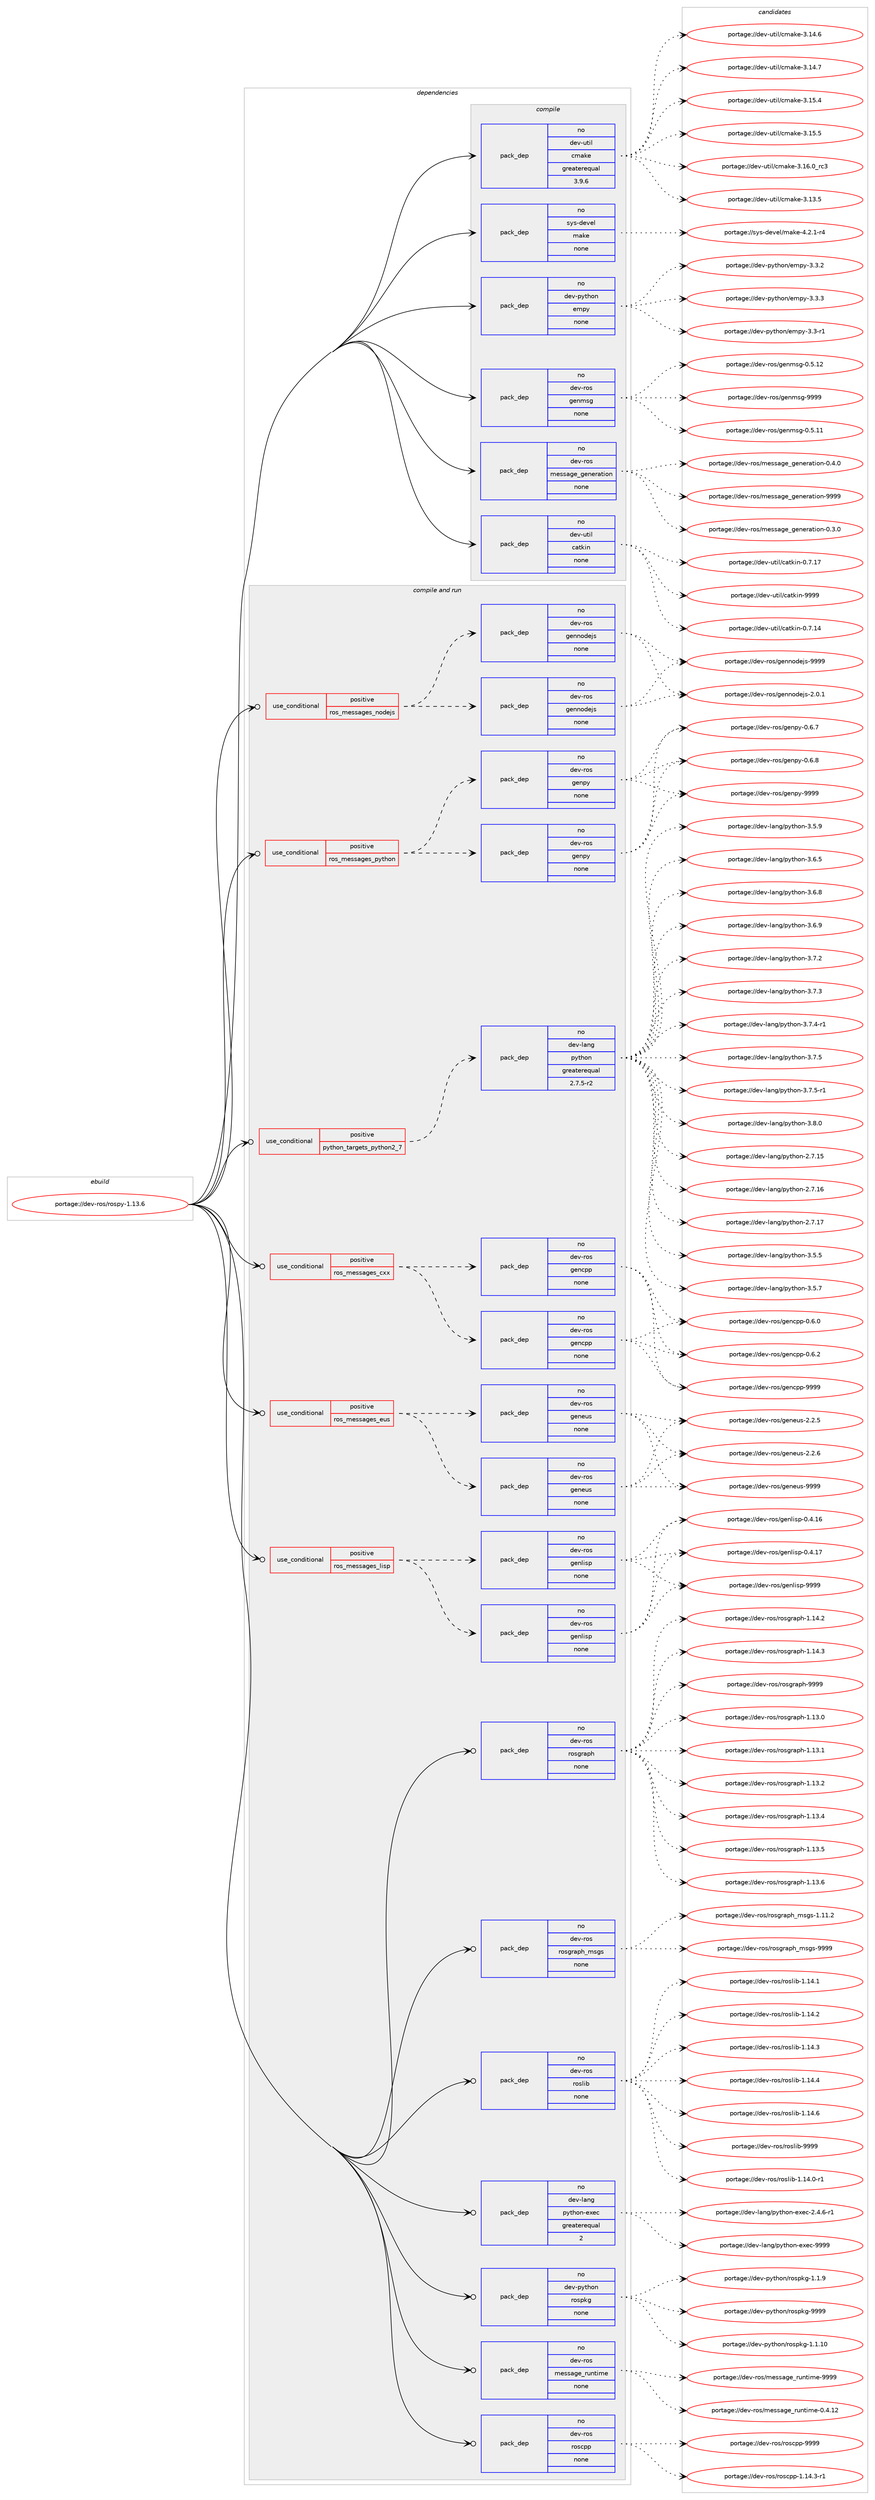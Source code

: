 digraph prolog {

# *************
# Graph options
# *************

newrank=true;
concentrate=true;
compound=true;
graph [rankdir=LR,fontname=Helvetica,fontsize=10,ranksep=1.5];#, ranksep=2.5, nodesep=0.2];
edge  [arrowhead=vee];
node  [fontname=Helvetica,fontsize=10];

# **********
# The ebuild
# **********

subgraph cluster_leftcol {
color=gray;
rank=same;
label=<<i>ebuild</i>>;
id [label="portage://dev-ros/rospy-1.13.6", color=red, width=4, href="../dev-ros/rospy-1.13.6.svg"];
}

# ****************
# The dependencies
# ****************

subgraph cluster_midcol {
color=gray;
label=<<i>dependencies</i>>;
subgraph cluster_compile {
fillcolor="#eeeeee";
style=filled;
label=<<i>compile</i>>;
subgraph pack150231 {
dependency197842 [label=<<TABLE BORDER="0" CELLBORDER="1" CELLSPACING="0" CELLPADDING="4" WIDTH="220"><TR><TD ROWSPAN="6" CELLPADDING="30">pack_dep</TD></TR><TR><TD WIDTH="110">no</TD></TR><TR><TD>dev-python</TD></TR><TR><TD>empy</TD></TR><TR><TD>none</TD></TR><TR><TD></TD></TR></TABLE>>, shape=none, color=blue];
}
id:e -> dependency197842:w [weight=20,style="solid",arrowhead="vee"];
subgraph pack150232 {
dependency197843 [label=<<TABLE BORDER="0" CELLBORDER="1" CELLSPACING="0" CELLPADDING="4" WIDTH="220"><TR><TD ROWSPAN="6" CELLPADDING="30">pack_dep</TD></TR><TR><TD WIDTH="110">no</TD></TR><TR><TD>dev-ros</TD></TR><TR><TD>genmsg</TD></TR><TR><TD>none</TD></TR><TR><TD></TD></TR></TABLE>>, shape=none, color=blue];
}
id:e -> dependency197843:w [weight=20,style="solid",arrowhead="vee"];
subgraph pack150233 {
dependency197844 [label=<<TABLE BORDER="0" CELLBORDER="1" CELLSPACING="0" CELLPADDING="4" WIDTH="220"><TR><TD ROWSPAN="6" CELLPADDING="30">pack_dep</TD></TR><TR><TD WIDTH="110">no</TD></TR><TR><TD>dev-ros</TD></TR><TR><TD>message_generation</TD></TR><TR><TD>none</TD></TR><TR><TD></TD></TR></TABLE>>, shape=none, color=blue];
}
id:e -> dependency197844:w [weight=20,style="solid",arrowhead="vee"];
subgraph pack150234 {
dependency197845 [label=<<TABLE BORDER="0" CELLBORDER="1" CELLSPACING="0" CELLPADDING="4" WIDTH="220"><TR><TD ROWSPAN="6" CELLPADDING="30">pack_dep</TD></TR><TR><TD WIDTH="110">no</TD></TR><TR><TD>dev-util</TD></TR><TR><TD>catkin</TD></TR><TR><TD>none</TD></TR><TR><TD></TD></TR></TABLE>>, shape=none, color=blue];
}
id:e -> dependency197845:w [weight=20,style="solid",arrowhead="vee"];
subgraph pack150235 {
dependency197846 [label=<<TABLE BORDER="0" CELLBORDER="1" CELLSPACING="0" CELLPADDING="4" WIDTH="220"><TR><TD ROWSPAN="6" CELLPADDING="30">pack_dep</TD></TR><TR><TD WIDTH="110">no</TD></TR><TR><TD>dev-util</TD></TR><TR><TD>cmake</TD></TR><TR><TD>greaterequal</TD></TR><TR><TD>3.9.6</TD></TR></TABLE>>, shape=none, color=blue];
}
id:e -> dependency197846:w [weight=20,style="solid",arrowhead="vee"];
subgraph pack150236 {
dependency197847 [label=<<TABLE BORDER="0" CELLBORDER="1" CELLSPACING="0" CELLPADDING="4" WIDTH="220"><TR><TD ROWSPAN="6" CELLPADDING="30">pack_dep</TD></TR><TR><TD WIDTH="110">no</TD></TR><TR><TD>sys-devel</TD></TR><TR><TD>make</TD></TR><TR><TD>none</TD></TR><TR><TD></TD></TR></TABLE>>, shape=none, color=blue];
}
id:e -> dependency197847:w [weight=20,style="solid",arrowhead="vee"];
}
subgraph cluster_compileandrun {
fillcolor="#eeeeee";
style=filled;
label=<<i>compile and run</i>>;
subgraph cond44183 {
dependency197848 [label=<<TABLE BORDER="0" CELLBORDER="1" CELLSPACING="0" CELLPADDING="4"><TR><TD ROWSPAN="3" CELLPADDING="10">use_conditional</TD></TR><TR><TD>positive</TD></TR><TR><TD>python_targets_python2_7</TD></TR></TABLE>>, shape=none, color=red];
subgraph pack150237 {
dependency197849 [label=<<TABLE BORDER="0" CELLBORDER="1" CELLSPACING="0" CELLPADDING="4" WIDTH="220"><TR><TD ROWSPAN="6" CELLPADDING="30">pack_dep</TD></TR><TR><TD WIDTH="110">no</TD></TR><TR><TD>dev-lang</TD></TR><TR><TD>python</TD></TR><TR><TD>greaterequal</TD></TR><TR><TD>2.7.5-r2</TD></TR></TABLE>>, shape=none, color=blue];
}
dependency197848:e -> dependency197849:w [weight=20,style="dashed",arrowhead="vee"];
}
id:e -> dependency197848:w [weight=20,style="solid",arrowhead="odotvee"];
subgraph cond44184 {
dependency197850 [label=<<TABLE BORDER="0" CELLBORDER="1" CELLSPACING="0" CELLPADDING="4"><TR><TD ROWSPAN="3" CELLPADDING="10">use_conditional</TD></TR><TR><TD>positive</TD></TR><TR><TD>ros_messages_cxx</TD></TR></TABLE>>, shape=none, color=red];
subgraph pack150238 {
dependency197851 [label=<<TABLE BORDER="0" CELLBORDER="1" CELLSPACING="0" CELLPADDING="4" WIDTH="220"><TR><TD ROWSPAN="6" CELLPADDING="30">pack_dep</TD></TR><TR><TD WIDTH="110">no</TD></TR><TR><TD>dev-ros</TD></TR><TR><TD>gencpp</TD></TR><TR><TD>none</TD></TR><TR><TD></TD></TR></TABLE>>, shape=none, color=blue];
}
dependency197850:e -> dependency197851:w [weight=20,style="dashed",arrowhead="vee"];
subgraph pack150239 {
dependency197852 [label=<<TABLE BORDER="0" CELLBORDER="1" CELLSPACING="0" CELLPADDING="4" WIDTH="220"><TR><TD ROWSPAN="6" CELLPADDING="30">pack_dep</TD></TR><TR><TD WIDTH="110">no</TD></TR><TR><TD>dev-ros</TD></TR><TR><TD>gencpp</TD></TR><TR><TD>none</TD></TR><TR><TD></TD></TR></TABLE>>, shape=none, color=blue];
}
dependency197850:e -> dependency197852:w [weight=20,style="dashed",arrowhead="vee"];
}
id:e -> dependency197850:w [weight=20,style="solid",arrowhead="odotvee"];
subgraph cond44185 {
dependency197853 [label=<<TABLE BORDER="0" CELLBORDER="1" CELLSPACING="0" CELLPADDING="4"><TR><TD ROWSPAN="3" CELLPADDING="10">use_conditional</TD></TR><TR><TD>positive</TD></TR><TR><TD>ros_messages_eus</TD></TR></TABLE>>, shape=none, color=red];
subgraph pack150240 {
dependency197854 [label=<<TABLE BORDER="0" CELLBORDER="1" CELLSPACING="0" CELLPADDING="4" WIDTH="220"><TR><TD ROWSPAN="6" CELLPADDING="30">pack_dep</TD></TR><TR><TD WIDTH="110">no</TD></TR><TR><TD>dev-ros</TD></TR><TR><TD>geneus</TD></TR><TR><TD>none</TD></TR><TR><TD></TD></TR></TABLE>>, shape=none, color=blue];
}
dependency197853:e -> dependency197854:w [weight=20,style="dashed",arrowhead="vee"];
subgraph pack150241 {
dependency197855 [label=<<TABLE BORDER="0" CELLBORDER="1" CELLSPACING="0" CELLPADDING="4" WIDTH="220"><TR><TD ROWSPAN="6" CELLPADDING="30">pack_dep</TD></TR><TR><TD WIDTH="110">no</TD></TR><TR><TD>dev-ros</TD></TR><TR><TD>geneus</TD></TR><TR><TD>none</TD></TR><TR><TD></TD></TR></TABLE>>, shape=none, color=blue];
}
dependency197853:e -> dependency197855:w [weight=20,style="dashed",arrowhead="vee"];
}
id:e -> dependency197853:w [weight=20,style="solid",arrowhead="odotvee"];
subgraph cond44186 {
dependency197856 [label=<<TABLE BORDER="0" CELLBORDER="1" CELLSPACING="0" CELLPADDING="4"><TR><TD ROWSPAN="3" CELLPADDING="10">use_conditional</TD></TR><TR><TD>positive</TD></TR><TR><TD>ros_messages_lisp</TD></TR></TABLE>>, shape=none, color=red];
subgraph pack150242 {
dependency197857 [label=<<TABLE BORDER="0" CELLBORDER="1" CELLSPACING="0" CELLPADDING="4" WIDTH="220"><TR><TD ROWSPAN="6" CELLPADDING="30">pack_dep</TD></TR><TR><TD WIDTH="110">no</TD></TR><TR><TD>dev-ros</TD></TR><TR><TD>genlisp</TD></TR><TR><TD>none</TD></TR><TR><TD></TD></TR></TABLE>>, shape=none, color=blue];
}
dependency197856:e -> dependency197857:w [weight=20,style="dashed",arrowhead="vee"];
subgraph pack150243 {
dependency197858 [label=<<TABLE BORDER="0" CELLBORDER="1" CELLSPACING="0" CELLPADDING="4" WIDTH="220"><TR><TD ROWSPAN="6" CELLPADDING="30">pack_dep</TD></TR><TR><TD WIDTH="110">no</TD></TR><TR><TD>dev-ros</TD></TR><TR><TD>genlisp</TD></TR><TR><TD>none</TD></TR><TR><TD></TD></TR></TABLE>>, shape=none, color=blue];
}
dependency197856:e -> dependency197858:w [weight=20,style="dashed",arrowhead="vee"];
}
id:e -> dependency197856:w [weight=20,style="solid",arrowhead="odotvee"];
subgraph cond44187 {
dependency197859 [label=<<TABLE BORDER="0" CELLBORDER="1" CELLSPACING="0" CELLPADDING="4"><TR><TD ROWSPAN="3" CELLPADDING="10">use_conditional</TD></TR><TR><TD>positive</TD></TR><TR><TD>ros_messages_nodejs</TD></TR></TABLE>>, shape=none, color=red];
subgraph pack150244 {
dependency197860 [label=<<TABLE BORDER="0" CELLBORDER="1" CELLSPACING="0" CELLPADDING="4" WIDTH="220"><TR><TD ROWSPAN="6" CELLPADDING="30">pack_dep</TD></TR><TR><TD WIDTH="110">no</TD></TR><TR><TD>dev-ros</TD></TR><TR><TD>gennodejs</TD></TR><TR><TD>none</TD></TR><TR><TD></TD></TR></TABLE>>, shape=none, color=blue];
}
dependency197859:e -> dependency197860:w [weight=20,style="dashed",arrowhead="vee"];
subgraph pack150245 {
dependency197861 [label=<<TABLE BORDER="0" CELLBORDER="1" CELLSPACING="0" CELLPADDING="4" WIDTH="220"><TR><TD ROWSPAN="6" CELLPADDING="30">pack_dep</TD></TR><TR><TD WIDTH="110">no</TD></TR><TR><TD>dev-ros</TD></TR><TR><TD>gennodejs</TD></TR><TR><TD>none</TD></TR><TR><TD></TD></TR></TABLE>>, shape=none, color=blue];
}
dependency197859:e -> dependency197861:w [weight=20,style="dashed",arrowhead="vee"];
}
id:e -> dependency197859:w [weight=20,style="solid",arrowhead="odotvee"];
subgraph cond44188 {
dependency197862 [label=<<TABLE BORDER="0" CELLBORDER="1" CELLSPACING="0" CELLPADDING="4"><TR><TD ROWSPAN="3" CELLPADDING="10">use_conditional</TD></TR><TR><TD>positive</TD></TR><TR><TD>ros_messages_python</TD></TR></TABLE>>, shape=none, color=red];
subgraph pack150246 {
dependency197863 [label=<<TABLE BORDER="0" CELLBORDER="1" CELLSPACING="0" CELLPADDING="4" WIDTH="220"><TR><TD ROWSPAN="6" CELLPADDING="30">pack_dep</TD></TR><TR><TD WIDTH="110">no</TD></TR><TR><TD>dev-ros</TD></TR><TR><TD>genpy</TD></TR><TR><TD>none</TD></TR><TR><TD></TD></TR></TABLE>>, shape=none, color=blue];
}
dependency197862:e -> dependency197863:w [weight=20,style="dashed",arrowhead="vee"];
subgraph pack150247 {
dependency197864 [label=<<TABLE BORDER="0" CELLBORDER="1" CELLSPACING="0" CELLPADDING="4" WIDTH="220"><TR><TD ROWSPAN="6" CELLPADDING="30">pack_dep</TD></TR><TR><TD WIDTH="110">no</TD></TR><TR><TD>dev-ros</TD></TR><TR><TD>genpy</TD></TR><TR><TD>none</TD></TR><TR><TD></TD></TR></TABLE>>, shape=none, color=blue];
}
dependency197862:e -> dependency197864:w [weight=20,style="dashed",arrowhead="vee"];
}
id:e -> dependency197862:w [weight=20,style="solid",arrowhead="odotvee"];
subgraph pack150248 {
dependency197865 [label=<<TABLE BORDER="0" CELLBORDER="1" CELLSPACING="0" CELLPADDING="4" WIDTH="220"><TR><TD ROWSPAN="6" CELLPADDING="30">pack_dep</TD></TR><TR><TD WIDTH="110">no</TD></TR><TR><TD>dev-lang</TD></TR><TR><TD>python-exec</TD></TR><TR><TD>greaterequal</TD></TR><TR><TD>2</TD></TR></TABLE>>, shape=none, color=blue];
}
id:e -> dependency197865:w [weight=20,style="solid",arrowhead="odotvee"];
subgraph pack150249 {
dependency197866 [label=<<TABLE BORDER="0" CELLBORDER="1" CELLSPACING="0" CELLPADDING="4" WIDTH="220"><TR><TD ROWSPAN="6" CELLPADDING="30">pack_dep</TD></TR><TR><TD WIDTH="110">no</TD></TR><TR><TD>dev-python</TD></TR><TR><TD>rospkg</TD></TR><TR><TD>none</TD></TR><TR><TD></TD></TR></TABLE>>, shape=none, color=blue];
}
id:e -> dependency197866:w [weight=20,style="solid",arrowhead="odotvee"];
subgraph pack150250 {
dependency197867 [label=<<TABLE BORDER="0" CELLBORDER="1" CELLSPACING="0" CELLPADDING="4" WIDTH="220"><TR><TD ROWSPAN="6" CELLPADDING="30">pack_dep</TD></TR><TR><TD WIDTH="110">no</TD></TR><TR><TD>dev-ros</TD></TR><TR><TD>message_runtime</TD></TR><TR><TD>none</TD></TR><TR><TD></TD></TR></TABLE>>, shape=none, color=blue];
}
id:e -> dependency197867:w [weight=20,style="solid",arrowhead="odotvee"];
subgraph pack150251 {
dependency197868 [label=<<TABLE BORDER="0" CELLBORDER="1" CELLSPACING="0" CELLPADDING="4" WIDTH="220"><TR><TD ROWSPAN="6" CELLPADDING="30">pack_dep</TD></TR><TR><TD WIDTH="110">no</TD></TR><TR><TD>dev-ros</TD></TR><TR><TD>roscpp</TD></TR><TR><TD>none</TD></TR><TR><TD></TD></TR></TABLE>>, shape=none, color=blue];
}
id:e -> dependency197868:w [weight=20,style="solid",arrowhead="odotvee"];
subgraph pack150252 {
dependency197869 [label=<<TABLE BORDER="0" CELLBORDER="1" CELLSPACING="0" CELLPADDING="4" WIDTH="220"><TR><TD ROWSPAN="6" CELLPADDING="30">pack_dep</TD></TR><TR><TD WIDTH="110">no</TD></TR><TR><TD>dev-ros</TD></TR><TR><TD>rosgraph</TD></TR><TR><TD>none</TD></TR><TR><TD></TD></TR></TABLE>>, shape=none, color=blue];
}
id:e -> dependency197869:w [weight=20,style="solid",arrowhead="odotvee"];
subgraph pack150253 {
dependency197870 [label=<<TABLE BORDER="0" CELLBORDER="1" CELLSPACING="0" CELLPADDING="4" WIDTH="220"><TR><TD ROWSPAN="6" CELLPADDING="30">pack_dep</TD></TR><TR><TD WIDTH="110">no</TD></TR><TR><TD>dev-ros</TD></TR><TR><TD>rosgraph_msgs</TD></TR><TR><TD>none</TD></TR><TR><TD></TD></TR></TABLE>>, shape=none, color=blue];
}
id:e -> dependency197870:w [weight=20,style="solid",arrowhead="odotvee"];
subgraph pack150254 {
dependency197871 [label=<<TABLE BORDER="0" CELLBORDER="1" CELLSPACING="0" CELLPADDING="4" WIDTH="220"><TR><TD ROWSPAN="6" CELLPADDING="30">pack_dep</TD></TR><TR><TD WIDTH="110">no</TD></TR><TR><TD>dev-ros</TD></TR><TR><TD>roslib</TD></TR><TR><TD>none</TD></TR><TR><TD></TD></TR></TABLE>>, shape=none, color=blue];
}
id:e -> dependency197871:w [weight=20,style="solid",arrowhead="odotvee"];
}
subgraph cluster_run {
fillcolor="#eeeeee";
style=filled;
label=<<i>run</i>>;
}
}

# **************
# The candidates
# **************

subgraph cluster_choices {
rank=same;
color=gray;
label=<<i>candidates</i>>;

subgraph choice150231 {
color=black;
nodesep=1;
choiceportage1001011184511212111610411111047101109112121455146514511449 [label="portage://dev-python/empy-3.3-r1", color=red, width=4,href="../dev-python/empy-3.3-r1.svg"];
choiceportage1001011184511212111610411111047101109112121455146514650 [label="portage://dev-python/empy-3.3.2", color=red, width=4,href="../dev-python/empy-3.3.2.svg"];
choiceportage1001011184511212111610411111047101109112121455146514651 [label="portage://dev-python/empy-3.3.3", color=red, width=4,href="../dev-python/empy-3.3.3.svg"];
dependency197842:e -> choiceportage1001011184511212111610411111047101109112121455146514511449:w [style=dotted,weight="100"];
dependency197842:e -> choiceportage1001011184511212111610411111047101109112121455146514650:w [style=dotted,weight="100"];
dependency197842:e -> choiceportage1001011184511212111610411111047101109112121455146514651:w [style=dotted,weight="100"];
}
subgraph choice150232 {
color=black;
nodesep=1;
choiceportage100101118451141111154710310111010911510345484653464949 [label="portage://dev-ros/genmsg-0.5.11", color=red, width=4,href="../dev-ros/genmsg-0.5.11.svg"];
choiceportage100101118451141111154710310111010911510345484653464950 [label="portage://dev-ros/genmsg-0.5.12", color=red, width=4,href="../dev-ros/genmsg-0.5.12.svg"];
choiceportage10010111845114111115471031011101091151034557575757 [label="portage://dev-ros/genmsg-9999", color=red, width=4,href="../dev-ros/genmsg-9999.svg"];
dependency197843:e -> choiceportage100101118451141111154710310111010911510345484653464949:w [style=dotted,weight="100"];
dependency197843:e -> choiceportage100101118451141111154710310111010911510345484653464950:w [style=dotted,weight="100"];
dependency197843:e -> choiceportage10010111845114111115471031011101091151034557575757:w [style=dotted,weight="100"];
}
subgraph choice150233 {
color=black;
nodesep=1;
choiceportage1001011184511411111547109101115115971031019510310111010111497116105111110454846514648 [label="portage://dev-ros/message_generation-0.3.0", color=red, width=4,href="../dev-ros/message_generation-0.3.0.svg"];
choiceportage1001011184511411111547109101115115971031019510310111010111497116105111110454846524648 [label="portage://dev-ros/message_generation-0.4.0", color=red, width=4,href="../dev-ros/message_generation-0.4.0.svg"];
choiceportage10010111845114111115471091011151159710310195103101110101114971161051111104557575757 [label="portage://dev-ros/message_generation-9999", color=red, width=4,href="../dev-ros/message_generation-9999.svg"];
dependency197844:e -> choiceportage1001011184511411111547109101115115971031019510310111010111497116105111110454846514648:w [style=dotted,weight="100"];
dependency197844:e -> choiceportage1001011184511411111547109101115115971031019510310111010111497116105111110454846524648:w [style=dotted,weight="100"];
dependency197844:e -> choiceportage10010111845114111115471091011151159710310195103101110101114971161051111104557575757:w [style=dotted,weight="100"];
}
subgraph choice150234 {
color=black;
nodesep=1;
choiceportage1001011184511711610510847999711610710511045484655464952 [label="portage://dev-util/catkin-0.7.14", color=red, width=4,href="../dev-util/catkin-0.7.14.svg"];
choiceportage1001011184511711610510847999711610710511045484655464955 [label="portage://dev-util/catkin-0.7.17", color=red, width=4,href="../dev-util/catkin-0.7.17.svg"];
choiceportage100101118451171161051084799971161071051104557575757 [label="portage://dev-util/catkin-9999", color=red, width=4,href="../dev-util/catkin-9999.svg"];
dependency197845:e -> choiceportage1001011184511711610510847999711610710511045484655464952:w [style=dotted,weight="100"];
dependency197845:e -> choiceportage1001011184511711610510847999711610710511045484655464955:w [style=dotted,weight="100"];
dependency197845:e -> choiceportage100101118451171161051084799971161071051104557575757:w [style=dotted,weight="100"];
}
subgraph choice150235 {
color=black;
nodesep=1;
choiceportage1001011184511711610510847991099710710145514649514653 [label="portage://dev-util/cmake-3.13.5", color=red, width=4,href="../dev-util/cmake-3.13.5.svg"];
choiceportage1001011184511711610510847991099710710145514649524654 [label="portage://dev-util/cmake-3.14.6", color=red, width=4,href="../dev-util/cmake-3.14.6.svg"];
choiceportage1001011184511711610510847991099710710145514649524655 [label="portage://dev-util/cmake-3.14.7", color=red, width=4,href="../dev-util/cmake-3.14.7.svg"];
choiceportage1001011184511711610510847991099710710145514649534652 [label="portage://dev-util/cmake-3.15.4", color=red, width=4,href="../dev-util/cmake-3.15.4.svg"];
choiceportage1001011184511711610510847991099710710145514649534653 [label="portage://dev-util/cmake-3.15.5", color=red, width=4,href="../dev-util/cmake-3.15.5.svg"];
choiceportage1001011184511711610510847991099710710145514649544648951149951 [label="portage://dev-util/cmake-3.16.0_rc3", color=red, width=4,href="../dev-util/cmake-3.16.0_rc3.svg"];
dependency197846:e -> choiceportage1001011184511711610510847991099710710145514649514653:w [style=dotted,weight="100"];
dependency197846:e -> choiceportage1001011184511711610510847991099710710145514649524654:w [style=dotted,weight="100"];
dependency197846:e -> choiceportage1001011184511711610510847991099710710145514649524655:w [style=dotted,weight="100"];
dependency197846:e -> choiceportage1001011184511711610510847991099710710145514649534652:w [style=dotted,weight="100"];
dependency197846:e -> choiceportage1001011184511711610510847991099710710145514649534653:w [style=dotted,weight="100"];
dependency197846:e -> choiceportage1001011184511711610510847991099710710145514649544648951149951:w [style=dotted,weight="100"];
}
subgraph choice150236 {
color=black;
nodesep=1;
choiceportage1151211154510010111810110847109971071014552465046494511452 [label="portage://sys-devel/make-4.2.1-r4", color=red, width=4,href="../sys-devel/make-4.2.1-r4.svg"];
dependency197847:e -> choiceportage1151211154510010111810110847109971071014552465046494511452:w [style=dotted,weight="100"];
}
subgraph choice150237 {
color=black;
nodesep=1;
choiceportage10010111845108971101034711212111610411111045504655464953 [label="portage://dev-lang/python-2.7.15", color=red, width=4,href="../dev-lang/python-2.7.15.svg"];
choiceportage10010111845108971101034711212111610411111045504655464954 [label="portage://dev-lang/python-2.7.16", color=red, width=4,href="../dev-lang/python-2.7.16.svg"];
choiceportage10010111845108971101034711212111610411111045504655464955 [label="portage://dev-lang/python-2.7.17", color=red, width=4,href="../dev-lang/python-2.7.17.svg"];
choiceportage100101118451089711010347112121116104111110455146534653 [label="portage://dev-lang/python-3.5.5", color=red, width=4,href="../dev-lang/python-3.5.5.svg"];
choiceportage100101118451089711010347112121116104111110455146534655 [label="portage://dev-lang/python-3.5.7", color=red, width=4,href="../dev-lang/python-3.5.7.svg"];
choiceportage100101118451089711010347112121116104111110455146534657 [label="portage://dev-lang/python-3.5.9", color=red, width=4,href="../dev-lang/python-3.5.9.svg"];
choiceportage100101118451089711010347112121116104111110455146544653 [label="portage://dev-lang/python-3.6.5", color=red, width=4,href="../dev-lang/python-3.6.5.svg"];
choiceportage100101118451089711010347112121116104111110455146544656 [label="portage://dev-lang/python-3.6.8", color=red, width=4,href="../dev-lang/python-3.6.8.svg"];
choiceportage100101118451089711010347112121116104111110455146544657 [label="portage://dev-lang/python-3.6.9", color=red, width=4,href="../dev-lang/python-3.6.9.svg"];
choiceportage100101118451089711010347112121116104111110455146554650 [label="portage://dev-lang/python-3.7.2", color=red, width=4,href="../dev-lang/python-3.7.2.svg"];
choiceportage100101118451089711010347112121116104111110455146554651 [label="portage://dev-lang/python-3.7.3", color=red, width=4,href="../dev-lang/python-3.7.3.svg"];
choiceportage1001011184510897110103471121211161041111104551465546524511449 [label="portage://dev-lang/python-3.7.4-r1", color=red, width=4,href="../dev-lang/python-3.7.4-r1.svg"];
choiceportage100101118451089711010347112121116104111110455146554653 [label="portage://dev-lang/python-3.7.5", color=red, width=4,href="../dev-lang/python-3.7.5.svg"];
choiceportage1001011184510897110103471121211161041111104551465546534511449 [label="portage://dev-lang/python-3.7.5-r1", color=red, width=4,href="../dev-lang/python-3.7.5-r1.svg"];
choiceportage100101118451089711010347112121116104111110455146564648 [label="portage://dev-lang/python-3.8.0", color=red, width=4,href="../dev-lang/python-3.8.0.svg"];
dependency197849:e -> choiceportage10010111845108971101034711212111610411111045504655464953:w [style=dotted,weight="100"];
dependency197849:e -> choiceportage10010111845108971101034711212111610411111045504655464954:w [style=dotted,weight="100"];
dependency197849:e -> choiceportage10010111845108971101034711212111610411111045504655464955:w [style=dotted,weight="100"];
dependency197849:e -> choiceportage100101118451089711010347112121116104111110455146534653:w [style=dotted,weight="100"];
dependency197849:e -> choiceportage100101118451089711010347112121116104111110455146534655:w [style=dotted,weight="100"];
dependency197849:e -> choiceportage100101118451089711010347112121116104111110455146534657:w [style=dotted,weight="100"];
dependency197849:e -> choiceportage100101118451089711010347112121116104111110455146544653:w [style=dotted,weight="100"];
dependency197849:e -> choiceportage100101118451089711010347112121116104111110455146544656:w [style=dotted,weight="100"];
dependency197849:e -> choiceportage100101118451089711010347112121116104111110455146544657:w [style=dotted,weight="100"];
dependency197849:e -> choiceportage100101118451089711010347112121116104111110455146554650:w [style=dotted,weight="100"];
dependency197849:e -> choiceportage100101118451089711010347112121116104111110455146554651:w [style=dotted,weight="100"];
dependency197849:e -> choiceportage1001011184510897110103471121211161041111104551465546524511449:w [style=dotted,weight="100"];
dependency197849:e -> choiceportage100101118451089711010347112121116104111110455146554653:w [style=dotted,weight="100"];
dependency197849:e -> choiceportage1001011184510897110103471121211161041111104551465546534511449:w [style=dotted,weight="100"];
dependency197849:e -> choiceportage100101118451089711010347112121116104111110455146564648:w [style=dotted,weight="100"];
}
subgraph choice150238 {
color=black;
nodesep=1;
choiceportage100101118451141111154710310111099112112454846544648 [label="portage://dev-ros/gencpp-0.6.0", color=red, width=4,href="../dev-ros/gencpp-0.6.0.svg"];
choiceportage100101118451141111154710310111099112112454846544650 [label="portage://dev-ros/gencpp-0.6.2", color=red, width=4,href="../dev-ros/gencpp-0.6.2.svg"];
choiceportage1001011184511411111547103101110991121124557575757 [label="portage://dev-ros/gencpp-9999", color=red, width=4,href="../dev-ros/gencpp-9999.svg"];
dependency197851:e -> choiceportage100101118451141111154710310111099112112454846544648:w [style=dotted,weight="100"];
dependency197851:e -> choiceportage100101118451141111154710310111099112112454846544650:w [style=dotted,weight="100"];
dependency197851:e -> choiceportage1001011184511411111547103101110991121124557575757:w [style=dotted,weight="100"];
}
subgraph choice150239 {
color=black;
nodesep=1;
choiceportage100101118451141111154710310111099112112454846544648 [label="portage://dev-ros/gencpp-0.6.0", color=red, width=4,href="../dev-ros/gencpp-0.6.0.svg"];
choiceportage100101118451141111154710310111099112112454846544650 [label="portage://dev-ros/gencpp-0.6.2", color=red, width=4,href="../dev-ros/gencpp-0.6.2.svg"];
choiceportage1001011184511411111547103101110991121124557575757 [label="portage://dev-ros/gencpp-9999", color=red, width=4,href="../dev-ros/gencpp-9999.svg"];
dependency197852:e -> choiceportage100101118451141111154710310111099112112454846544648:w [style=dotted,weight="100"];
dependency197852:e -> choiceportage100101118451141111154710310111099112112454846544650:w [style=dotted,weight="100"];
dependency197852:e -> choiceportage1001011184511411111547103101110991121124557575757:w [style=dotted,weight="100"];
}
subgraph choice150240 {
color=black;
nodesep=1;
choiceportage1001011184511411111547103101110101117115455046504653 [label="portage://dev-ros/geneus-2.2.5", color=red, width=4,href="../dev-ros/geneus-2.2.5.svg"];
choiceportage1001011184511411111547103101110101117115455046504654 [label="portage://dev-ros/geneus-2.2.6", color=red, width=4,href="../dev-ros/geneus-2.2.6.svg"];
choiceportage10010111845114111115471031011101011171154557575757 [label="portage://dev-ros/geneus-9999", color=red, width=4,href="../dev-ros/geneus-9999.svg"];
dependency197854:e -> choiceportage1001011184511411111547103101110101117115455046504653:w [style=dotted,weight="100"];
dependency197854:e -> choiceportage1001011184511411111547103101110101117115455046504654:w [style=dotted,weight="100"];
dependency197854:e -> choiceportage10010111845114111115471031011101011171154557575757:w [style=dotted,weight="100"];
}
subgraph choice150241 {
color=black;
nodesep=1;
choiceportage1001011184511411111547103101110101117115455046504653 [label="portage://dev-ros/geneus-2.2.5", color=red, width=4,href="../dev-ros/geneus-2.2.5.svg"];
choiceportage1001011184511411111547103101110101117115455046504654 [label="portage://dev-ros/geneus-2.2.6", color=red, width=4,href="../dev-ros/geneus-2.2.6.svg"];
choiceportage10010111845114111115471031011101011171154557575757 [label="portage://dev-ros/geneus-9999", color=red, width=4,href="../dev-ros/geneus-9999.svg"];
dependency197855:e -> choiceportage1001011184511411111547103101110101117115455046504653:w [style=dotted,weight="100"];
dependency197855:e -> choiceportage1001011184511411111547103101110101117115455046504654:w [style=dotted,weight="100"];
dependency197855:e -> choiceportage10010111845114111115471031011101011171154557575757:w [style=dotted,weight="100"];
}
subgraph choice150242 {
color=black;
nodesep=1;
choiceportage100101118451141111154710310111010810511511245484652464954 [label="portage://dev-ros/genlisp-0.4.16", color=red, width=4,href="../dev-ros/genlisp-0.4.16.svg"];
choiceportage100101118451141111154710310111010810511511245484652464955 [label="portage://dev-ros/genlisp-0.4.17", color=red, width=4,href="../dev-ros/genlisp-0.4.17.svg"];
choiceportage10010111845114111115471031011101081051151124557575757 [label="portage://dev-ros/genlisp-9999", color=red, width=4,href="../dev-ros/genlisp-9999.svg"];
dependency197857:e -> choiceportage100101118451141111154710310111010810511511245484652464954:w [style=dotted,weight="100"];
dependency197857:e -> choiceportage100101118451141111154710310111010810511511245484652464955:w [style=dotted,weight="100"];
dependency197857:e -> choiceportage10010111845114111115471031011101081051151124557575757:w [style=dotted,weight="100"];
}
subgraph choice150243 {
color=black;
nodesep=1;
choiceportage100101118451141111154710310111010810511511245484652464954 [label="portage://dev-ros/genlisp-0.4.16", color=red, width=4,href="../dev-ros/genlisp-0.4.16.svg"];
choiceportage100101118451141111154710310111010810511511245484652464955 [label="portage://dev-ros/genlisp-0.4.17", color=red, width=4,href="../dev-ros/genlisp-0.4.17.svg"];
choiceportage10010111845114111115471031011101081051151124557575757 [label="portage://dev-ros/genlisp-9999", color=red, width=4,href="../dev-ros/genlisp-9999.svg"];
dependency197858:e -> choiceportage100101118451141111154710310111010810511511245484652464954:w [style=dotted,weight="100"];
dependency197858:e -> choiceportage100101118451141111154710310111010810511511245484652464955:w [style=dotted,weight="100"];
dependency197858:e -> choiceportage10010111845114111115471031011101081051151124557575757:w [style=dotted,weight="100"];
}
subgraph choice150244 {
color=black;
nodesep=1;
choiceportage1001011184511411111547103101110110111100101106115455046484649 [label="portage://dev-ros/gennodejs-2.0.1", color=red, width=4,href="../dev-ros/gennodejs-2.0.1.svg"];
choiceportage10010111845114111115471031011101101111001011061154557575757 [label="portage://dev-ros/gennodejs-9999", color=red, width=4,href="../dev-ros/gennodejs-9999.svg"];
dependency197860:e -> choiceportage1001011184511411111547103101110110111100101106115455046484649:w [style=dotted,weight="100"];
dependency197860:e -> choiceportage10010111845114111115471031011101101111001011061154557575757:w [style=dotted,weight="100"];
}
subgraph choice150245 {
color=black;
nodesep=1;
choiceportage1001011184511411111547103101110110111100101106115455046484649 [label="portage://dev-ros/gennodejs-2.0.1", color=red, width=4,href="../dev-ros/gennodejs-2.0.1.svg"];
choiceportage10010111845114111115471031011101101111001011061154557575757 [label="portage://dev-ros/gennodejs-9999", color=red, width=4,href="../dev-ros/gennodejs-9999.svg"];
dependency197861:e -> choiceportage1001011184511411111547103101110110111100101106115455046484649:w [style=dotted,weight="100"];
dependency197861:e -> choiceportage10010111845114111115471031011101101111001011061154557575757:w [style=dotted,weight="100"];
}
subgraph choice150246 {
color=black;
nodesep=1;
choiceportage1001011184511411111547103101110112121454846544655 [label="portage://dev-ros/genpy-0.6.7", color=red, width=4,href="../dev-ros/genpy-0.6.7.svg"];
choiceportage1001011184511411111547103101110112121454846544656 [label="portage://dev-ros/genpy-0.6.8", color=red, width=4,href="../dev-ros/genpy-0.6.8.svg"];
choiceportage10010111845114111115471031011101121214557575757 [label="portage://dev-ros/genpy-9999", color=red, width=4,href="../dev-ros/genpy-9999.svg"];
dependency197863:e -> choiceportage1001011184511411111547103101110112121454846544655:w [style=dotted,weight="100"];
dependency197863:e -> choiceportage1001011184511411111547103101110112121454846544656:w [style=dotted,weight="100"];
dependency197863:e -> choiceportage10010111845114111115471031011101121214557575757:w [style=dotted,weight="100"];
}
subgraph choice150247 {
color=black;
nodesep=1;
choiceportage1001011184511411111547103101110112121454846544655 [label="portage://dev-ros/genpy-0.6.7", color=red, width=4,href="../dev-ros/genpy-0.6.7.svg"];
choiceportage1001011184511411111547103101110112121454846544656 [label="portage://dev-ros/genpy-0.6.8", color=red, width=4,href="../dev-ros/genpy-0.6.8.svg"];
choiceportage10010111845114111115471031011101121214557575757 [label="portage://dev-ros/genpy-9999", color=red, width=4,href="../dev-ros/genpy-9999.svg"];
dependency197864:e -> choiceportage1001011184511411111547103101110112121454846544655:w [style=dotted,weight="100"];
dependency197864:e -> choiceportage1001011184511411111547103101110112121454846544656:w [style=dotted,weight="100"];
dependency197864:e -> choiceportage10010111845114111115471031011101121214557575757:w [style=dotted,weight="100"];
}
subgraph choice150248 {
color=black;
nodesep=1;
choiceportage10010111845108971101034711212111610411111045101120101994550465246544511449 [label="portage://dev-lang/python-exec-2.4.6-r1", color=red, width=4,href="../dev-lang/python-exec-2.4.6-r1.svg"];
choiceportage10010111845108971101034711212111610411111045101120101994557575757 [label="portage://dev-lang/python-exec-9999", color=red, width=4,href="../dev-lang/python-exec-9999.svg"];
dependency197865:e -> choiceportage10010111845108971101034711212111610411111045101120101994550465246544511449:w [style=dotted,weight="100"];
dependency197865:e -> choiceportage10010111845108971101034711212111610411111045101120101994557575757:w [style=dotted,weight="100"];
}
subgraph choice150249 {
color=black;
nodesep=1;
choiceportage100101118451121211161041111104711411111511210710345494649464948 [label="portage://dev-python/rospkg-1.1.10", color=red, width=4,href="../dev-python/rospkg-1.1.10.svg"];
choiceportage1001011184511212111610411111047114111115112107103454946494657 [label="portage://dev-python/rospkg-1.1.9", color=red, width=4,href="../dev-python/rospkg-1.1.9.svg"];
choiceportage10010111845112121116104111110471141111151121071034557575757 [label="portage://dev-python/rospkg-9999", color=red, width=4,href="../dev-python/rospkg-9999.svg"];
dependency197866:e -> choiceportage100101118451121211161041111104711411111511210710345494649464948:w [style=dotted,weight="100"];
dependency197866:e -> choiceportage1001011184511212111610411111047114111115112107103454946494657:w [style=dotted,weight="100"];
dependency197866:e -> choiceportage10010111845112121116104111110471141111151121071034557575757:w [style=dotted,weight="100"];
}
subgraph choice150250 {
color=black;
nodesep=1;
choiceportage1001011184511411111547109101115115971031019511411711011610510910145484652464950 [label="portage://dev-ros/message_runtime-0.4.12", color=red, width=4,href="../dev-ros/message_runtime-0.4.12.svg"];
choiceportage100101118451141111154710910111511597103101951141171101161051091014557575757 [label="portage://dev-ros/message_runtime-9999", color=red, width=4,href="../dev-ros/message_runtime-9999.svg"];
dependency197867:e -> choiceportage1001011184511411111547109101115115971031019511411711011610510910145484652464950:w [style=dotted,weight="100"];
dependency197867:e -> choiceportage100101118451141111154710910111511597103101951141171101161051091014557575757:w [style=dotted,weight="100"];
}
subgraph choice150251 {
color=black;
nodesep=1;
choiceportage100101118451141111154711411111599112112454946495246514511449 [label="portage://dev-ros/roscpp-1.14.3-r1", color=red, width=4,href="../dev-ros/roscpp-1.14.3-r1.svg"];
choiceportage1001011184511411111547114111115991121124557575757 [label="portage://dev-ros/roscpp-9999", color=red, width=4,href="../dev-ros/roscpp-9999.svg"];
dependency197868:e -> choiceportage100101118451141111154711411111599112112454946495246514511449:w [style=dotted,weight="100"];
dependency197868:e -> choiceportage1001011184511411111547114111115991121124557575757:w [style=dotted,weight="100"];
}
subgraph choice150252 {
color=black;
nodesep=1;
choiceportage10010111845114111115471141111151031149711210445494649514648 [label="portage://dev-ros/rosgraph-1.13.0", color=red, width=4,href="../dev-ros/rosgraph-1.13.0.svg"];
choiceportage10010111845114111115471141111151031149711210445494649514649 [label="portage://dev-ros/rosgraph-1.13.1", color=red, width=4,href="../dev-ros/rosgraph-1.13.1.svg"];
choiceportage10010111845114111115471141111151031149711210445494649514650 [label="portage://dev-ros/rosgraph-1.13.2", color=red, width=4,href="../dev-ros/rosgraph-1.13.2.svg"];
choiceportage10010111845114111115471141111151031149711210445494649514652 [label="portage://dev-ros/rosgraph-1.13.4", color=red, width=4,href="../dev-ros/rosgraph-1.13.4.svg"];
choiceportage10010111845114111115471141111151031149711210445494649514653 [label="portage://dev-ros/rosgraph-1.13.5", color=red, width=4,href="../dev-ros/rosgraph-1.13.5.svg"];
choiceportage10010111845114111115471141111151031149711210445494649514654 [label="portage://dev-ros/rosgraph-1.13.6", color=red, width=4,href="../dev-ros/rosgraph-1.13.6.svg"];
choiceportage10010111845114111115471141111151031149711210445494649524650 [label="portage://dev-ros/rosgraph-1.14.2", color=red, width=4,href="../dev-ros/rosgraph-1.14.2.svg"];
choiceportage10010111845114111115471141111151031149711210445494649524651 [label="portage://dev-ros/rosgraph-1.14.3", color=red, width=4,href="../dev-ros/rosgraph-1.14.3.svg"];
choiceportage1001011184511411111547114111115103114971121044557575757 [label="portage://dev-ros/rosgraph-9999", color=red, width=4,href="../dev-ros/rosgraph-9999.svg"];
dependency197869:e -> choiceportage10010111845114111115471141111151031149711210445494649514648:w [style=dotted,weight="100"];
dependency197869:e -> choiceportage10010111845114111115471141111151031149711210445494649514649:w [style=dotted,weight="100"];
dependency197869:e -> choiceportage10010111845114111115471141111151031149711210445494649514650:w [style=dotted,weight="100"];
dependency197869:e -> choiceportage10010111845114111115471141111151031149711210445494649514652:w [style=dotted,weight="100"];
dependency197869:e -> choiceportage10010111845114111115471141111151031149711210445494649514653:w [style=dotted,weight="100"];
dependency197869:e -> choiceportage10010111845114111115471141111151031149711210445494649514654:w [style=dotted,weight="100"];
dependency197869:e -> choiceportage10010111845114111115471141111151031149711210445494649524650:w [style=dotted,weight="100"];
dependency197869:e -> choiceportage10010111845114111115471141111151031149711210445494649524651:w [style=dotted,weight="100"];
dependency197869:e -> choiceportage1001011184511411111547114111115103114971121044557575757:w [style=dotted,weight="100"];
}
subgraph choice150253 {
color=black;
nodesep=1;
choiceportage1001011184511411111547114111115103114971121049510911510311545494649494650 [label="portage://dev-ros/rosgraph_msgs-1.11.2", color=red, width=4,href="../dev-ros/rosgraph_msgs-1.11.2.svg"];
choiceportage100101118451141111154711411111510311497112104951091151031154557575757 [label="portage://dev-ros/rosgraph_msgs-9999", color=red, width=4,href="../dev-ros/rosgraph_msgs-9999.svg"];
dependency197870:e -> choiceportage1001011184511411111547114111115103114971121049510911510311545494649494650:w [style=dotted,weight="100"];
dependency197870:e -> choiceportage100101118451141111154711411111510311497112104951091151031154557575757:w [style=dotted,weight="100"];
}
subgraph choice150254 {
color=black;
nodesep=1;
choiceportage100101118451141111154711411111510810598454946495246484511449 [label="portage://dev-ros/roslib-1.14.0-r1", color=red, width=4,href="../dev-ros/roslib-1.14.0-r1.svg"];
choiceportage10010111845114111115471141111151081059845494649524649 [label="portage://dev-ros/roslib-1.14.1", color=red, width=4,href="../dev-ros/roslib-1.14.1.svg"];
choiceportage10010111845114111115471141111151081059845494649524650 [label="portage://dev-ros/roslib-1.14.2", color=red, width=4,href="../dev-ros/roslib-1.14.2.svg"];
choiceportage10010111845114111115471141111151081059845494649524651 [label="portage://dev-ros/roslib-1.14.3", color=red, width=4,href="../dev-ros/roslib-1.14.3.svg"];
choiceportage10010111845114111115471141111151081059845494649524652 [label="portage://dev-ros/roslib-1.14.4", color=red, width=4,href="../dev-ros/roslib-1.14.4.svg"];
choiceportage10010111845114111115471141111151081059845494649524654 [label="portage://dev-ros/roslib-1.14.6", color=red, width=4,href="../dev-ros/roslib-1.14.6.svg"];
choiceportage1001011184511411111547114111115108105984557575757 [label="portage://dev-ros/roslib-9999", color=red, width=4,href="../dev-ros/roslib-9999.svg"];
dependency197871:e -> choiceportage100101118451141111154711411111510810598454946495246484511449:w [style=dotted,weight="100"];
dependency197871:e -> choiceportage10010111845114111115471141111151081059845494649524649:w [style=dotted,weight="100"];
dependency197871:e -> choiceportage10010111845114111115471141111151081059845494649524650:w [style=dotted,weight="100"];
dependency197871:e -> choiceportage10010111845114111115471141111151081059845494649524651:w [style=dotted,weight="100"];
dependency197871:e -> choiceportage10010111845114111115471141111151081059845494649524652:w [style=dotted,weight="100"];
dependency197871:e -> choiceportage10010111845114111115471141111151081059845494649524654:w [style=dotted,weight="100"];
dependency197871:e -> choiceportage1001011184511411111547114111115108105984557575757:w [style=dotted,weight="100"];
}
}

}
